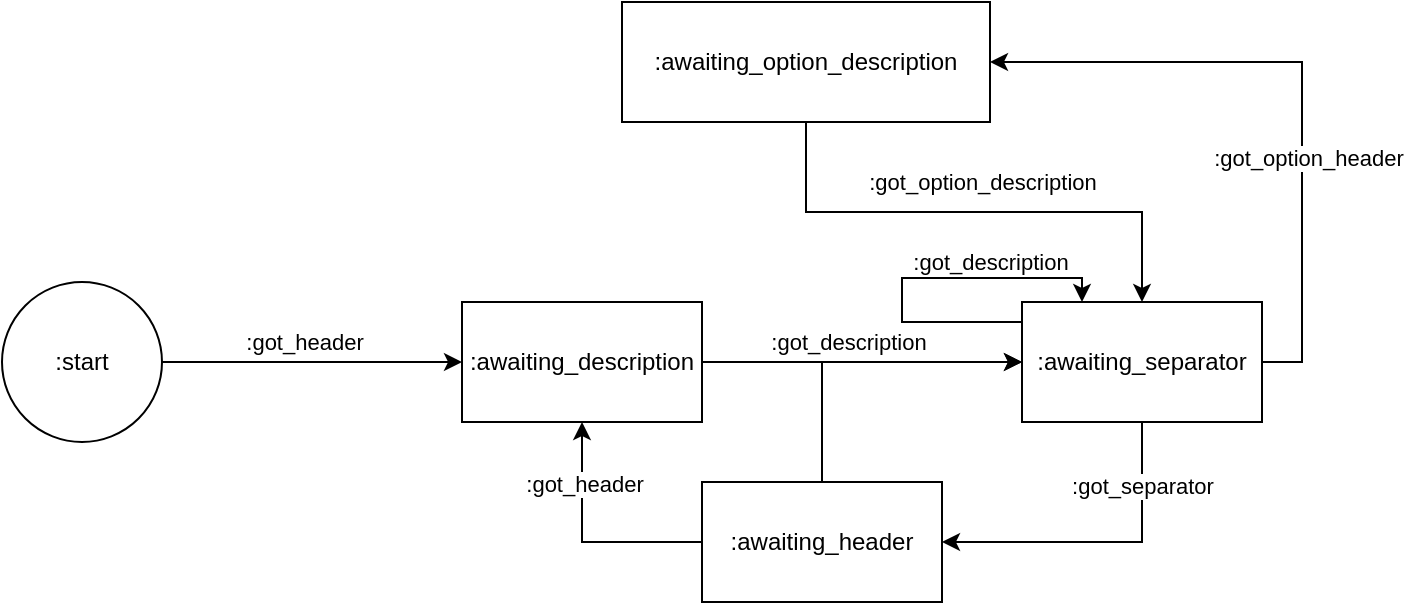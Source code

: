 <mxfile version="18.1.3" type="device"><diagram id="C5RBs43oDa-KdzZeNtuy" name="Page-1"><mxGraphModel dx="377" dy="187" grid="1" gridSize="10" guides="1" tooltips="1" connect="1" arrows="1" fold="1" page="1" pageScale="1" pageWidth="827" pageHeight="400" math="0" shadow="0"><root><mxCell id="WIyWlLk6GJQsqaUBKTNV-0"/><mxCell id="WIyWlLk6GJQsqaUBKTNV-1" parent="WIyWlLk6GJQsqaUBKTNV-0"/><mxCell id="mOPWr0ZdNvTRGKhCojXP-2" value="" style="edgeStyle=orthogonalEdgeStyle;rounded=0;orthogonalLoop=1;jettySize=auto;html=1;" parent="WIyWlLk6GJQsqaUBKTNV-1" source="mOPWr0ZdNvTRGKhCojXP-0" target="mOPWr0ZdNvTRGKhCojXP-1" edge="1"><mxGeometry relative="1" as="geometry"/></mxCell><mxCell id="mOPWr0ZdNvTRGKhCojXP-3" value=":got_header" style="edgeLabel;html=1;align=center;verticalAlign=middle;resizable=0;points=[];" parent="mOPWr0ZdNvTRGKhCojXP-2" vertex="1" connectable="0"><mxGeometry x="-0.053" y="4" relative="1" as="geometry"><mxPoint y="-6" as="offset"/></mxGeometry></mxCell><mxCell id="mOPWr0ZdNvTRGKhCojXP-0" value=":start" style="ellipse;whiteSpace=wrap;html=1;aspect=fixed;" parent="WIyWlLk6GJQsqaUBKTNV-1" vertex="1"><mxGeometry x="70" y="180" width="80" height="80" as="geometry"/></mxCell><mxCell id="mOPWr0ZdNvTRGKhCojXP-5" value="" style="edgeStyle=orthogonalEdgeStyle;rounded=0;orthogonalLoop=1;jettySize=auto;html=1;" parent="WIyWlLk6GJQsqaUBKTNV-1" source="mOPWr0ZdNvTRGKhCojXP-1" target="mOPWr0ZdNvTRGKhCojXP-4" edge="1"><mxGeometry relative="1" as="geometry"/></mxCell><mxCell id="mOPWr0ZdNvTRGKhCojXP-6" value=":got_description" style="edgeLabel;html=1;align=center;verticalAlign=middle;resizable=0;points=[];" parent="mOPWr0ZdNvTRGKhCojXP-5" vertex="1" connectable="0"><mxGeometry x="-0.087" y="1" relative="1" as="geometry"><mxPoint y="-9" as="offset"/></mxGeometry></mxCell><mxCell id="mOPWr0ZdNvTRGKhCojXP-1" value=":awaiting_description" style="whiteSpace=wrap;html=1;" parent="WIyWlLk6GJQsqaUBKTNV-1" vertex="1"><mxGeometry x="300" y="190" width="120" height="60" as="geometry"/></mxCell><mxCell id="mOPWr0ZdNvTRGKhCojXP-8" value="" style="edgeStyle=orthogonalEdgeStyle;rounded=0;orthogonalLoop=1;jettySize=auto;html=1;entryX=1;entryY=0.5;entryDx=0;entryDy=0;exitX=0.5;exitY=1;exitDx=0;exitDy=0;" parent="WIyWlLk6GJQsqaUBKTNV-1" source="mOPWr0ZdNvTRGKhCojXP-4" target="mOPWr0ZdNvTRGKhCojXP-7" edge="1"><mxGeometry relative="1" as="geometry"/></mxCell><mxCell id="mOPWr0ZdNvTRGKhCojXP-12" value=":got_separator" style="edgeLabel;html=1;align=center;verticalAlign=middle;resizable=0;points=[];" parent="mOPWr0ZdNvTRGKhCojXP-8" vertex="1" connectable="0"><mxGeometry x="-0.6" relative="1" as="geometry"><mxPoint as="offset"/></mxGeometry></mxCell><mxCell id="mOPWr0ZdNvTRGKhCojXP-14" value="" style="edgeStyle=orthogonalEdgeStyle;rounded=0;orthogonalLoop=1;jettySize=auto;html=1;entryX=1;entryY=0.5;entryDx=0;entryDy=0;exitX=1;exitY=0.5;exitDx=0;exitDy=0;" parent="WIyWlLk6GJQsqaUBKTNV-1" source="mOPWr0ZdNvTRGKhCojXP-4" target="mOPWr0ZdNvTRGKhCojXP-13" edge="1"><mxGeometry relative="1" as="geometry"/></mxCell><mxCell id="mOPWr0ZdNvTRGKhCojXP-15" value=":got_option_header" style="edgeLabel;html=1;align=center;verticalAlign=middle;resizable=0;points=[];" parent="mOPWr0ZdNvTRGKhCojXP-14" vertex="1" connectable="0"><mxGeometry x="-0.251" y="-3" relative="1" as="geometry"><mxPoint as="offset"/></mxGeometry></mxCell><mxCell id="8Vlt5Qgue7DRZNtVsNFN-0" style="edgeStyle=orthogonalEdgeStyle;rounded=0;orthogonalLoop=1;jettySize=auto;html=1;exitX=0;exitY=0.25;exitDx=0;exitDy=0;entryX=0.25;entryY=0;entryDx=0;entryDy=0;" edge="1" parent="WIyWlLk6GJQsqaUBKTNV-1" source="mOPWr0ZdNvTRGKhCojXP-4" target="mOPWr0ZdNvTRGKhCojXP-4"><mxGeometry relative="1" as="geometry"><mxPoint x="540" y="178" as="targetPoint"/><Array as="points"><mxPoint x="580" y="200"/><mxPoint x="520" y="200"/><mxPoint x="520" y="178"/><mxPoint x="610" y="178"/></Array></mxGeometry></mxCell><mxCell id="8Vlt5Qgue7DRZNtVsNFN-1" value=":got_description" style="edgeLabel;html=1;align=center;verticalAlign=middle;resizable=0;points=[];" vertex="1" connectable="0" parent="8Vlt5Qgue7DRZNtVsNFN-0"><mxGeometry x="0.271" relative="1" as="geometry"><mxPoint x="11" y="-8" as="offset"/></mxGeometry></mxCell><mxCell id="mOPWr0ZdNvTRGKhCojXP-4" value=":awaiting_separator" style="whiteSpace=wrap;html=1;" parent="WIyWlLk6GJQsqaUBKTNV-1" vertex="1"><mxGeometry x="580" y="190" width="120" height="60" as="geometry"/></mxCell><mxCell id="mOPWr0ZdNvTRGKhCojXP-9" style="edgeStyle=orthogonalEdgeStyle;rounded=0;orthogonalLoop=1;jettySize=auto;html=1;exitX=0;exitY=0.5;exitDx=0;exitDy=0;" parent="WIyWlLk6GJQsqaUBKTNV-1" source="mOPWr0ZdNvTRGKhCojXP-7" target="mOPWr0ZdNvTRGKhCojXP-1" edge="1"><mxGeometry relative="1" as="geometry"/></mxCell><mxCell id="mOPWr0ZdNvTRGKhCojXP-10" value=":got_header" style="edgeLabel;html=1;align=center;verticalAlign=middle;resizable=0;points=[];" parent="mOPWr0ZdNvTRGKhCojXP-9" vertex="1" connectable="0"><mxGeometry x="0.492" y="-1" relative="1" as="geometry"><mxPoint as="offset"/></mxGeometry></mxCell><mxCell id="mOPWr0ZdNvTRGKhCojXP-11" style="edgeStyle=orthogonalEdgeStyle;rounded=0;orthogonalLoop=1;jettySize=auto;html=1;exitX=0.5;exitY=0;exitDx=0;exitDy=0;entryX=0;entryY=0.5;entryDx=0;entryDy=0;" parent="WIyWlLk6GJQsqaUBKTNV-1" source="mOPWr0ZdNvTRGKhCojXP-7" target="mOPWr0ZdNvTRGKhCojXP-4" edge="1"><mxGeometry relative="1" as="geometry"/></mxCell><mxCell id="mOPWr0ZdNvTRGKhCojXP-7" value=":awaiting_header" style="whiteSpace=wrap;html=1;" parent="WIyWlLk6GJQsqaUBKTNV-1" vertex="1"><mxGeometry x="420" y="280" width="120" height="60" as="geometry"/></mxCell><mxCell id="mOPWr0ZdNvTRGKhCojXP-16" style="edgeStyle=orthogonalEdgeStyle;rounded=0;orthogonalLoop=1;jettySize=auto;html=1;exitX=0.5;exitY=1;exitDx=0;exitDy=0;entryX=0.5;entryY=0;entryDx=0;entryDy=0;" parent="WIyWlLk6GJQsqaUBKTNV-1" source="mOPWr0ZdNvTRGKhCojXP-13" target="mOPWr0ZdNvTRGKhCojXP-4" edge="1"><mxGeometry relative="1" as="geometry"/></mxCell><mxCell id="mOPWr0ZdNvTRGKhCojXP-17" value=":got_option_description" style="edgeLabel;html=1;align=center;verticalAlign=middle;resizable=0;points=[];" parent="mOPWr0ZdNvTRGKhCojXP-16" vertex="1" connectable="0"><mxGeometry x="-0.318" relative="1" as="geometry"><mxPoint x="45" y="-15" as="offset"/></mxGeometry></mxCell><mxCell id="mOPWr0ZdNvTRGKhCojXP-13" value=":awaiting_option_description" style="whiteSpace=wrap;html=1;" parent="WIyWlLk6GJQsqaUBKTNV-1" vertex="1"><mxGeometry x="380" y="40" width="184" height="60" as="geometry"/></mxCell></root></mxGraphModel></diagram></mxfile>